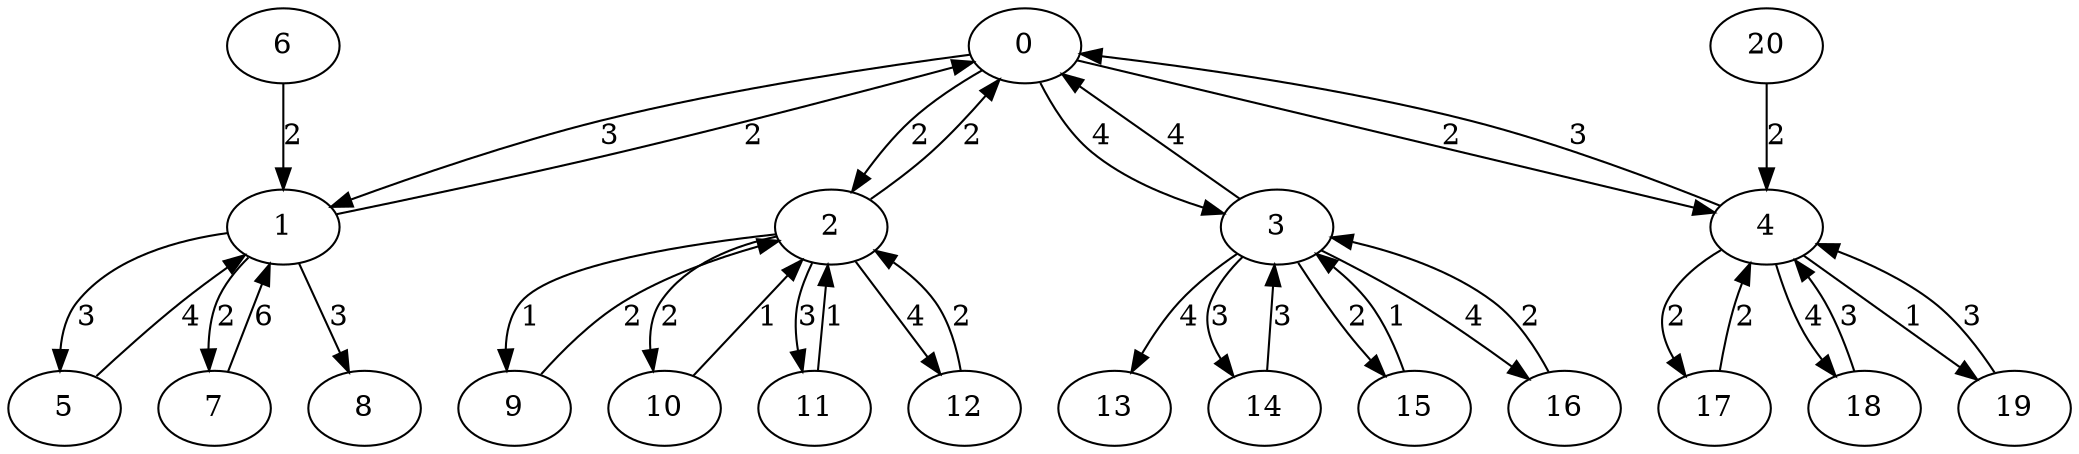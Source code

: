 strict digraph "" {
	0 -> 1	[label=3];
	0 -> 2	[label=2];
	0 -> 3	[label=4];
	0 -> 4	[label=2];
	1 -> 0	[label=2];
	1 -> 5	[label=3];
	1 -> 7	[label=2];
	1 -> 8	[label=3];
	2 -> 0	[label=2];
	2 -> 9	[label=1];
	2 -> 10	[label=2];
	2 -> 11	[label=3];
	2 -> 12	[label=4];
	3 -> 0	[label=4];
	3 -> 13	[label=4];
	3 -> 14	[label=3];
	3 -> 15	[label=2];
	3 -> 16	[label=4];
	4 -> 0	[label=3];
	4 -> 17	[label=2];
	4 -> 18	[label=4];
	4 -> 19	[label=1];
	5 -> 1	[label=4];
	6 -> 1	[label=2];
	7 -> 1	[label=6];
	9 -> 2	[label=2];
	10 -> 2	[label=1];
	11 -> 2	[label=1];
	12 -> 2	[label=2];
	14 -> 3	[label=3];
	15 -> 3	[label=1];
	16 -> 3	[label=2];
	17 -> 4	[label=2];
	18 -> 4	[label=3];
	19 -> 4	[label=3];
	20 -> 4	[label=2];
}
